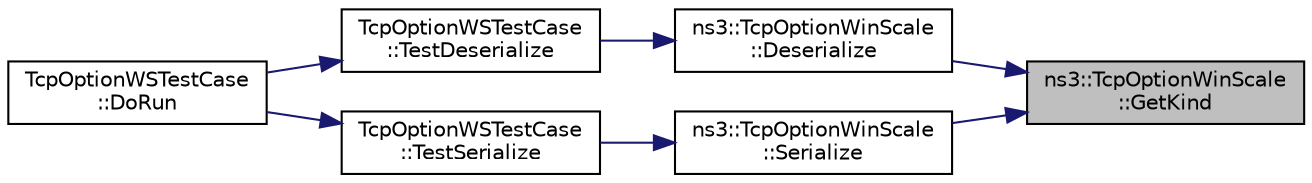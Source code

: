 digraph "ns3::TcpOptionWinScale::GetKind"
{
 // LATEX_PDF_SIZE
  edge [fontname="Helvetica",fontsize="10",labelfontname="Helvetica",labelfontsize="10"];
  node [fontname="Helvetica",fontsize="10",shape=record];
  rankdir="RL";
  Node1 [label="ns3::TcpOptionWinScale\l::GetKind",height=0.2,width=0.4,color="black", fillcolor="grey75", style="filled", fontcolor="black",tooltip="Get the ‘kind’ (as in RFC 793) of this option."];
  Node1 -> Node2 [dir="back",color="midnightblue",fontsize="10",style="solid",fontname="Helvetica"];
  Node2 [label="ns3::TcpOptionWinScale\l::Deserialize",height=0.2,width=0.4,color="black", fillcolor="white", style="filled",URL="$classns3_1_1_tcp_option_win_scale.html#a9148d24a4497a28e1b99d2946ca56421",tooltip="Deserialize the Option from a buffer iterator."];
  Node2 -> Node3 [dir="back",color="midnightblue",fontsize="10",style="solid",fontname="Helvetica"];
  Node3 [label="TcpOptionWSTestCase\l::TestDeserialize",height=0.2,width=0.4,color="black", fillcolor="white", style="filled",URL="$class_tcp_option_w_s_test_case.html#a345cb1defb9412d11084af2c99bd32e9",tooltip="Deserialization test."];
  Node3 -> Node4 [dir="back",color="midnightblue",fontsize="10",style="solid",fontname="Helvetica"];
  Node4 [label="TcpOptionWSTestCase\l::DoRun",height=0.2,width=0.4,color="black", fillcolor="white", style="filled",URL="$class_tcp_option_w_s_test_case.html#ade54e1b2acc4fe1ba2cb80dee7a35b78",tooltip="Implementation to actually run this TestCase."];
  Node1 -> Node5 [dir="back",color="midnightblue",fontsize="10",style="solid",fontname="Helvetica"];
  Node5 [label="ns3::TcpOptionWinScale\l::Serialize",height=0.2,width=0.4,color="black", fillcolor="white", style="filled",URL="$classns3_1_1_tcp_option_win_scale.html#a6a8767954154d74785960281f0e0ed9a",tooltip="Serialize the Option to a buffer iterator."];
  Node5 -> Node6 [dir="back",color="midnightblue",fontsize="10",style="solid",fontname="Helvetica"];
  Node6 [label="TcpOptionWSTestCase\l::TestSerialize",height=0.2,width=0.4,color="black", fillcolor="white", style="filled",URL="$class_tcp_option_w_s_test_case.html#a01e4f68295082d8a146f561a6c727d45",tooltip="Serialization test."];
  Node6 -> Node4 [dir="back",color="midnightblue",fontsize="10",style="solid",fontname="Helvetica"];
}
